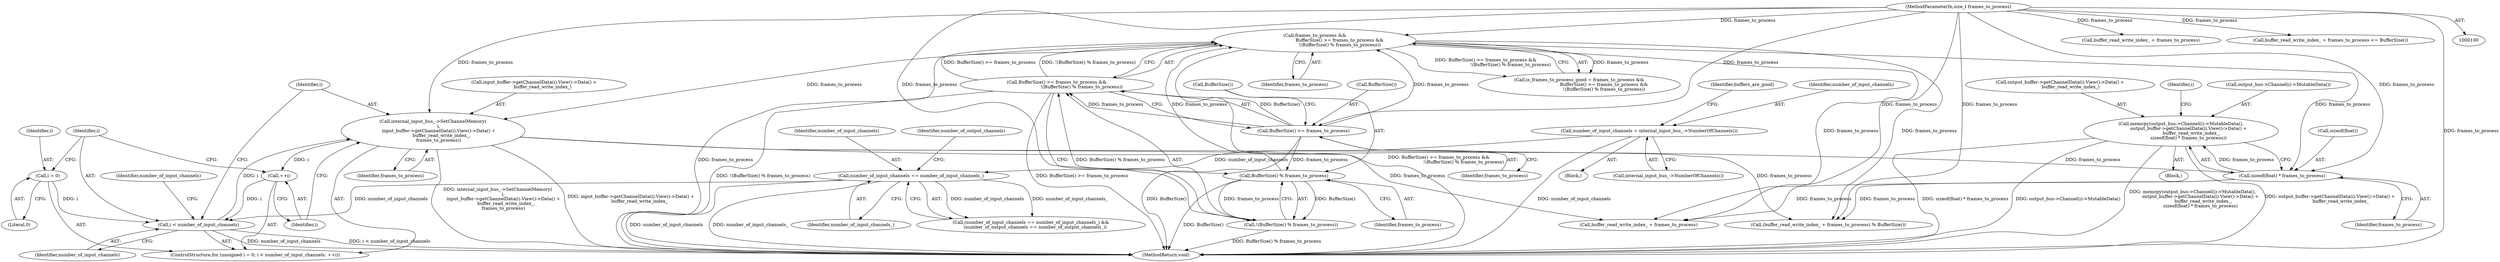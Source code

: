 digraph "0_Chrome_783c28d59c4c748ef9b787d4717882c90c5b227b@API" {
"1000249" [label="(Call,memcpy(output_bus->Channel(i)->MutableData(),\n           output_buffer->getChannelData(i).View()->Data() +\n               buffer_read_write_index_,\n           sizeof(float) * frames_to_process))"];
"1000254" [label="(Call,sizeof(float) * frames_to_process)"];
"1000181" [label="(Call,frames_to_process &&\n                                   BufferSize() >= frames_to_process &&\n                                   !(BufferSize() % frames_to_process))"];
"1000184" [label="(Call,BufferSize() >= frames_to_process)"];
"1000101" [label="(MethodParameterIn,size_t frames_to_process)"];
"1000188" [label="(Call,BufferSize() % frames_to_process)"];
"1000183" [label="(Call,BufferSize() >= frames_to_process &&\n                                   !(BufferSize() % frames_to_process))"];
"1000187" [label="(Call,!(BufferSize() % frames_to_process))"];
"1000227" [label="(Call,internal_input_bus_->SetChannelMemory(\n        i,\n        input_buffer->getChannelData(i).View()->Data() +\n            buffer_read_write_index_,\n        frames_to_process))"];
"1000222" [label="(Call,i < number_of_input_channels)"];
"1000225" [label="(Call,++i)"];
"1000219" [label="(Call,i = 0)"];
"1000205" [label="(Call,number_of_input_channels == number_of_input_channels_)"];
"1000144" [label="(Call,number_of_input_channels = internal_input_bus_->NumberOfChannels())"];
"1000187" [label="(Call,!(BufferSize() % frames_to_process))"];
"1000249" [label="(Call,memcpy(output_bus->Channel(i)->MutableData(),\n           output_buffer->getChannelData(i).View()->Data() +\n               buffer_read_write_index_,\n           sizeof(float) * frames_to_process))"];
"1000219" [label="(Call,i = 0)"];
"1000146" [label="(Call,internal_input_bus_->NumberOfChannels())"];
"1000145" [label="(Identifier,number_of_input_channels)"];
"1000185" [label="(Call,BufferSize())"];
"1000232" [label="(Identifier,frames_to_process)"];
"1000209" [label="(Identifier,number_of_output_channels)"];
"1000183" [label="(Call,BufferSize() >= frames_to_process &&\n                                   !(BufferSize() % frames_to_process))"];
"1000186" [label="(Identifier,frames_to_process)"];
"1000189" [label="(Call,BufferSize())"];
"1000224" [label="(Identifier,number_of_input_channels)"];
"1000222" [label="(Call,i < number_of_input_channels)"];
"1000257" [label="(Identifier,frames_to_process)"];
"1000234" [label="(Identifier,number_of_input_channels)"];
"1000221" [label="(Literal,0)"];
"1000304" [label="(MethodReturn,void)"];
"1000206" [label="(Identifier,number_of_input_channels)"];
"1000247" [label="(Identifier,i)"];
"1000248" [label="(Block,)"];
"1000204" [label="(Call,(number_of_input_channels == number_of_input_channels_) &&\n      (number_of_output_channels == number_of_output_channels_))"];
"1000250" [label="(Call,output_bus->Channel(i)->MutableData())"];
"1000144" [label="(Call,number_of_input_channels = internal_input_bus_->NumberOfChannels())"];
"1000226" [label="(Identifier,i)"];
"1000261" [label="(Call,buffer_read_write_index_ + frames_to_process)"];
"1000181" [label="(Call,frames_to_process &&\n                                   BufferSize() >= frames_to_process &&\n                                   !(BufferSize() % frames_to_process))"];
"1000190" [label="(Identifier,frames_to_process)"];
"1000184" [label="(Call,BufferSize() >= frames_to_process)"];
"1000255" [label="(Call,sizeof(float))"];
"1000227" [label="(Call,internal_input_bus_->SetChannelMemory(\n        i,\n        input_buffer->getChannelData(i).View()->Data() +\n            buffer_read_write_index_,\n        frames_to_process))"];
"1000229" [label="(Call,input_buffer->getChannelData(i).View()->Data() +\n            buffer_read_write_index_)"];
"1000157" [label="(Call,buffer_read_write_index_ + frames_to_process)"];
"1000225" [label="(Call,++i)"];
"1000223" [label="(Identifier,i)"];
"1000220" [label="(Identifier,i)"];
"1000254" [label="(Call,sizeof(float) * frames_to_process)"];
"1000188" [label="(Call,BufferSize() % frames_to_process)"];
"1000101" [label="(MethodParameterIn,size_t frames_to_process)"];
"1000156" [label="(Call,buffer_read_write_index_ + frames_to_process <= BufferSize())"];
"1000251" [label="(Call,output_buffer->getChannelData(i).View()->Data() +\n               buffer_read_write_index_)"];
"1000207" [label="(Identifier,number_of_input_channels_)"];
"1000179" [label="(Call,is_frames_to_process_good = frames_to_process &&\n                                   BufferSize() >= frames_to_process &&\n                                   !(BufferSize() % frames_to_process))"];
"1000149" [label="(Identifier,buffers_are_good)"];
"1000205" [label="(Call,number_of_input_channels == number_of_input_channels_)"];
"1000260" [label="(Call,(buffer_read_write_index_ + frames_to_process) % BufferSize())"];
"1000228" [label="(Identifier,i)"];
"1000102" [label="(Block,)"];
"1000217" [label="(ControlStructure,for (unsigned i = 0; i < number_of_input_channels; ++i))"];
"1000182" [label="(Identifier,frames_to_process)"];
"1000249" -> "1000248"  [label="AST: "];
"1000249" -> "1000254"  [label="CFG: "];
"1000250" -> "1000249"  [label="AST: "];
"1000251" -> "1000249"  [label="AST: "];
"1000254" -> "1000249"  [label="AST: "];
"1000247" -> "1000249"  [label="CFG: "];
"1000249" -> "1000304"  [label="DDG: output_buffer->getChannelData(i).View()->Data() +\n               buffer_read_write_index_"];
"1000249" -> "1000304"  [label="DDG: sizeof(float) * frames_to_process"];
"1000249" -> "1000304"  [label="DDG: output_bus->Channel(i)->MutableData()"];
"1000249" -> "1000304"  [label="DDG: memcpy(output_bus->Channel(i)->MutableData(),\n           output_buffer->getChannelData(i).View()->Data() +\n               buffer_read_write_index_,\n           sizeof(float) * frames_to_process)"];
"1000254" -> "1000249"  [label="DDG: frames_to_process"];
"1000254" -> "1000257"  [label="CFG: "];
"1000255" -> "1000254"  [label="AST: "];
"1000257" -> "1000254"  [label="AST: "];
"1000181" -> "1000254"  [label="DDG: frames_to_process"];
"1000227" -> "1000254"  [label="DDG: frames_to_process"];
"1000101" -> "1000254"  [label="DDG: frames_to_process"];
"1000254" -> "1000260"  [label="DDG: frames_to_process"];
"1000254" -> "1000261"  [label="DDG: frames_to_process"];
"1000181" -> "1000179"  [label="AST: "];
"1000181" -> "1000182"  [label="CFG: "];
"1000181" -> "1000183"  [label="CFG: "];
"1000182" -> "1000181"  [label="AST: "];
"1000183" -> "1000181"  [label="AST: "];
"1000179" -> "1000181"  [label="CFG: "];
"1000181" -> "1000304"  [label="DDG: frames_to_process"];
"1000181" -> "1000304"  [label="DDG: BufferSize() >= frames_to_process &&\n                                   !(BufferSize() % frames_to_process)"];
"1000181" -> "1000179"  [label="DDG: frames_to_process"];
"1000181" -> "1000179"  [label="DDG: BufferSize() >= frames_to_process &&\n                                   !(BufferSize() % frames_to_process)"];
"1000184" -> "1000181"  [label="DDG: frames_to_process"];
"1000188" -> "1000181"  [label="DDG: frames_to_process"];
"1000101" -> "1000181"  [label="DDG: frames_to_process"];
"1000183" -> "1000181"  [label="DDG: BufferSize() >= frames_to_process"];
"1000183" -> "1000181"  [label="DDG: !(BufferSize() % frames_to_process)"];
"1000181" -> "1000227"  [label="DDG: frames_to_process"];
"1000181" -> "1000260"  [label="DDG: frames_to_process"];
"1000181" -> "1000261"  [label="DDG: frames_to_process"];
"1000184" -> "1000183"  [label="AST: "];
"1000184" -> "1000186"  [label="CFG: "];
"1000185" -> "1000184"  [label="AST: "];
"1000186" -> "1000184"  [label="AST: "];
"1000189" -> "1000184"  [label="CFG: "];
"1000183" -> "1000184"  [label="CFG: "];
"1000184" -> "1000304"  [label="DDG: BufferSize()"];
"1000184" -> "1000183"  [label="DDG: BufferSize()"];
"1000184" -> "1000183"  [label="DDG: frames_to_process"];
"1000101" -> "1000184"  [label="DDG: frames_to_process"];
"1000184" -> "1000188"  [label="DDG: frames_to_process"];
"1000101" -> "1000100"  [label="AST: "];
"1000101" -> "1000304"  [label="DDG: frames_to_process"];
"1000101" -> "1000156"  [label="DDG: frames_to_process"];
"1000101" -> "1000157"  [label="DDG: frames_to_process"];
"1000101" -> "1000188"  [label="DDG: frames_to_process"];
"1000101" -> "1000227"  [label="DDG: frames_to_process"];
"1000101" -> "1000260"  [label="DDG: frames_to_process"];
"1000101" -> "1000261"  [label="DDG: frames_to_process"];
"1000188" -> "1000187"  [label="AST: "];
"1000188" -> "1000190"  [label="CFG: "];
"1000189" -> "1000188"  [label="AST: "];
"1000190" -> "1000188"  [label="AST: "];
"1000187" -> "1000188"  [label="CFG: "];
"1000188" -> "1000304"  [label="DDG: BufferSize()"];
"1000188" -> "1000187"  [label="DDG: BufferSize()"];
"1000188" -> "1000187"  [label="DDG: frames_to_process"];
"1000183" -> "1000187"  [label="CFG: "];
"1000187" -> "1000183"  [label="AST: "];
"1000183" -> "1000304"  [label="DDG: !(BufferSize() % frames_to_process)"];
"1000183" -> "1000304"  [label="DDG: BufferSize() >= frames_to_process"];
"1000187" -> "1000183"  [label="DDG: BufferSize() % frames_to_process"];
"1000187" -> "1000304"  [label="DDG: BufferSize() % frames_to_process"];
"1000227" -> "1000217"  [label="AST: "];
"1000227" -> "1000232"  [label="CFG: "];
"1000228" -> "1000227"  [label="AST: "];
"1000229" -> "1000227"  [label="AST: "];
"1000232" -> "1000227"  [label="AST: "];
"1000226" -> "1000227"  [label="CFG: "];
"1000227" -> "1000304"  [label="DDG: internal_input_bus_->SetChannelMemory(\n        i,\n        input_buffer->getChannelData(i).View()->Data() +\n            buffer_read_write_index_,\n        frames_to_process)"];
"1000227" -> "1000304"  [label="DDG: input_buffer->getChannelData(i).View()->Data() +\n            buffer_read_write_index_"];
"1000227" -> "1000225"  [label="DDG: i"];
"1000222" -> "1000227"  [label="DDG: i"];
"1000227" -> "1000260"  [label="DDG: frames_to_process"];
"1000227" -> "1000261"  [label="DDG: frames_to_process"];
"1000222" -> "1000217"  [label="AST: "];
"1000222" -> "1000224"  [label="CFG: "];
"1000223" -> "1000222"  [label="AST: "];
"1000224" -> "1000222"  [label="AST: "];
"1000228" -> "1000222"  [label="CFG: "];
"1000234" -> "1000222"  [label="CFG: "];
"1000222" -> "1000304"  [label="DDG: i < number_of_input_channels"];
"1000222" -> "1000304"  [label="DDG: number_of_input_channels"];
"1000225" -> "1000222"  [label="DDG: i"];
"1000219" -> "1000222"  [label="DDG: i"];
"1000205" -> "1000222"  [label="DDG: number_of_input_channels"];
"1000225" -> "1000217"  [label="AST: "];
"1000225" -> "1000226"  [label="CFG: "];
"1000226" -> "1000225"  [label="AST: "];
"1000223" -> "1000225"  [label="CFG: "];
"1000219" -> "1000217"  [label="AST: "];
"1000219" -> "1000221"  [label="CFG: "];
"1000220" -> "1000219"  [label="AST: "];
"1000221" -> "1000219"  [label="AST: "];
"1000223" -> "1000219"  [label="CFG: "];
"1000205" -> "1000204"  [label="AST: "];
"1000205" -> "1000207"  [label="CFG: "];
"1000206" -> "1000205"  [label="AST: "];
"1000207" -> "1000205"  [label="AST: "];
"1000209" -> "1000205"  [label="CFG: "];
"1000204" -> "1000205"  [label="CFG: "];
"1000205" -> "1000304"  [label="DDG: number_of_input_channels"];
"1000205" -> "1000304"  [label="DDG: number_of_input_channels_"];
"1000205" -> "1000204"  [label="DDG: number_of_input_channels"];
"1000205" -> "1000204"  [label="DDG: number_of_input_channels_"];
"1000144" -> "1000205"  [label="DDG: number_of_input_channels"];
"1000144" -> "1000102"  [label="AST: "];
"1000144" -> "1000146"  [label="CFG: "];
"1000145" -> "1000144"  [label="AST: "];
"1000146" -> "1000144"  [label="AST: "];
"1000149" -> "1000144"  [label="CFG: "];
"1000144" -> "1000304"  [label="DDG: number_of_input_channels"];
}
